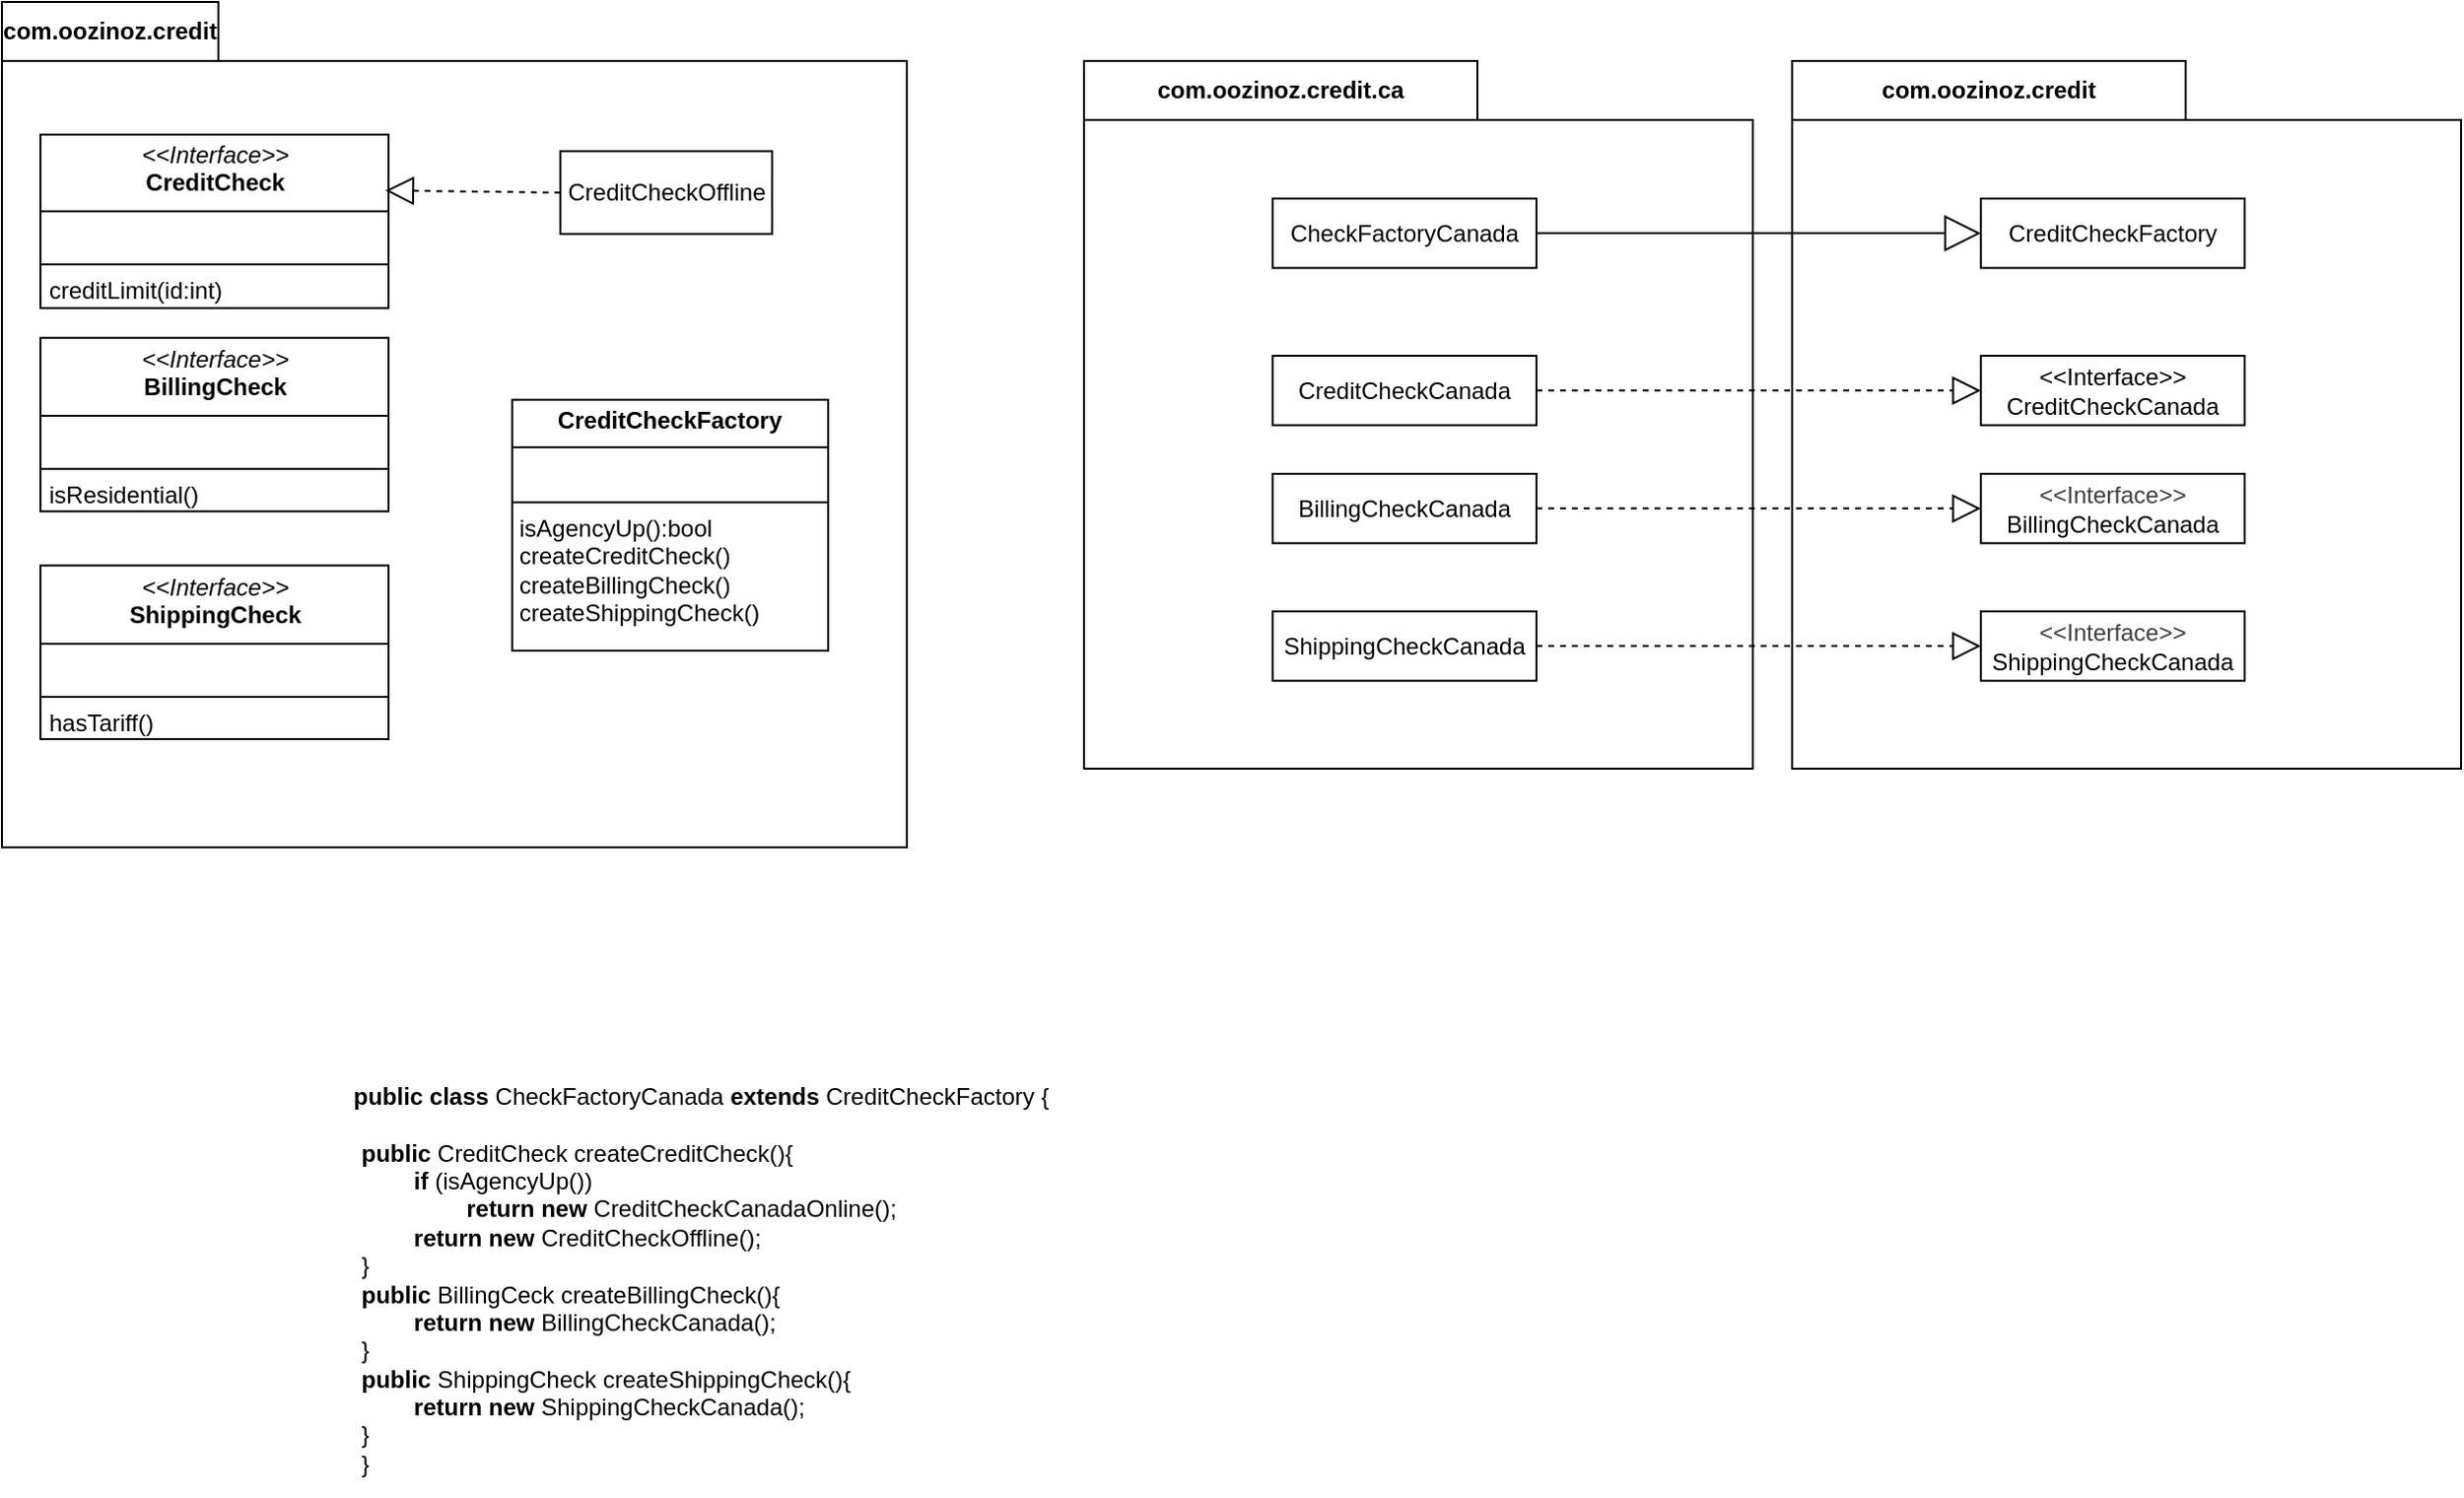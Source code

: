<mxfile>
    <diagram id="uI47wGhkAoDHP3XI-Pj6" name="Page-1">
        <mxGraphModel dx="1105" dy="607" grid="1" gridSize="10" guides="1" tooltips="1" connect="1" arrows="1" fold="1" page="1" pageScale="1" pageWidth="850" pageHeight="1100" math="0" shadow="0">
            <root>
                <mxCell id="0"/>
                <mxCell id="1" parent="0"/>
                <mxCell id="3" value="com.oozinoz.credit" style="shape=folder;fontStyle=1;tabWidth=110;tabHeight=30;tabPosition=left;html=1;boundedLbl=1;labelInHeader=1;container=1;collapsible=0;whiteSpace=wrap;" vertex="1" parent="1">
                    <mxGeometry x="80" y="60" width="460" height="430" as="geometry"/>
                </mxCell>
                <mxCell id="4" value="" style="html=1;strokeColor=none;resizeWidth=1;resizeHeight=1;fillColor=none;part=1;connectable=0;allowArrows=0;deletable=0;whiteSpace=wrap;" vertex="1" parent="3">
                    <mxGeometry width="460" height="26.327" relative="1" as="geometry">
                        <mxPoint y="30" as="offset"/>
                    </mxGeometry>
                </mxCell>
                <mxCell id="5" value="&lt;p style=&quot;margin:0px;margin-top:4px;text-align:center;&quot;&gt;&lt;i&gt;&amp;lt;&amp;lt;Interface&amp;gt;&amp;gt;&lt;/i&gt;&lt;br&gt;&lt;b&gt;CreditCheck&lt;/b&gt;&lt;/p&gt;&lt;hr size=&quot;1&quot; style=&quot;border-style:solid;&quot;&gt;&lt;p style=&quot;margin:0px;margin-left:4px;&quot;&gt;&lt;br&gt;&lt;/p&gt;&lt;hr size=&quot;1&quot; style=&quot;border-style:solid;&quot;&gt;&lt;p style=&quot;margin:0px;margin-left:4px;&quot;&gt;creditLimit(id:int)&lt;/p&gt;" style="verticalAlign=top;align=left;overflow=fill;html=1;whiteSpace=wrap;" vertex="1" parent="3">
                    <mxGeometry x="19.574" y="67.452" width="176.924" height="88.29" as="geometry"/>
                </mxCell>
                <mxCell id="6" value="&lt;p style=&quot;margin:0px;margin-top:4px;text-align:center;&quot;&gt;&lt;i&gt;&amp;lt;&amp;lt;Interface&amp;gt;&amp;gt;&lt;/i&gt;&lt;br&gt;&lt;span style=&quot;font-size: 12px;&quot;&gt;&lt;b&gt;BillingCheck&lt;/b&gt;&lt;/span&gt;&lt;/p&gt;&lt;hr size=&quot;1&quot; style=&quot;border-style:solid;&quot;&gt;&lt;p style=&quot;margin:0px;margin-left:4px;&quot;&gt;&lt;br&gt;&lt;/p&gt;&lt;hr size=&quot;1&quot; style=&quot;border-style:solid;&quot;&gt;&lt;p style=&quot;margin:0px;margin-left:4px;&quot;&gt;isResidential()&lt;/p&gt;" style="verticalAlign=top;align=left;overflow=fill;html=1;whiteSpace=wrap;" vertex="1" parent="3">
                    <mxGeometry x="19.574" y="170.852" width="176.924" height="88.29" as="geometry"/>
                </mxCell>
                <mxCell id="11" value="&lt;p style=&quot;margin:0px;margin-top:4px;text-align:center;&quot;&gt;&lt;i&gt;&amp;lt;&amp;lt;Interface&amp;gt;&amp;gt;&lt;/i&gt;&lt;br&gt;&lt;span style=&quot;font-size: 12px;&quot;&gt;&lt;b&gt;ShippingCheck&lt;/b&gt;&lt;/span&gt;&lt;/p&gt;&lt;hr size=&quot;1&quot; style=&quot;border-style:solid;&quot;&gt;&lt;p style=&quot;margin:0px;margin-left:4px;&quot;&gt;&lt;br&gt;&lt;/p&gt;&lt;hr size=&quot;1&quot; style=&quot;border-style:solid;&quot;&gt;&lt;p style=&quot;margin:0px;margin-left:4px;&quot;&gt;hasTariff()&lt;/p&gt;" style="verticalAlign=top;align=left;overflow=fill;html=1;whiteSpace=wrap;" vertex="1" parent="3">
                    <mxGeometry x="19.574" y="286.664" width="176.924" height="88.29" as="geometry"/>
                </mxCell>
                <mxCell id="12" value="&lt;p style=&quot;margin:0px;margin-top:4px;text-align:center;&quot;&gt;&lt;span style=&quot;font-size: 12px;&quot;&gt;&lt;b&gt;CreditCheckFactory&lt;/b&gt;&lt;/span&gt;&lt;/p&gt;&lt;hr size=&quot;1&quot; style=&quot;border-style:solid;&quot;&gt;&lt;p style=&quot;margin:0px;margin-left:4px;&quot;&gt;&lt;br&gt;&lt;/p&gt;&lt;hr size=&quot;1&quot; style=&quot;border-style:solid;&quot;&gt;&lt;p style=&quot;margin:0px;margin-left:4px;&quot;&gt;isAgencyUp():bool&lt;/p&gt;&lt;p style=&quot;margin:0px;margin-left:4px;&quot;&gt;&lt;span style=&quot;font-size: 12px;&quot;&gt;createCreditCheck()&lt;/span&gt;&lt;/p&gt;&lt;p style=&quot;margin:0px;margin-left:4px;&quot;&gt;&lt;span style=&quot;font-size: 12px;&quot;&gt;createBillingCheck()&lt;/span&gt;&lt;/p&gt;&lt;p style=&quot;margin:0px;margin-left:4px;&quot;&gt;&lt;span style=&quot;font-size: 12px;&quot;&gt;createShippingCheck()&lt;/span&gt;&lt;/p&gt;" style="verticalAlign=top;align=left;overflow=fill;html=1;whiteSpace=wrap;" vertex="1" parent="3">
                    <mxGeometry x="259.36" y="202.35" width="160.64" height="127.65" as="geometry"/>
                </mxCell>
                <mxCell id="13" value="CreditCheckOffline" style="html=1;whiteSpace=wrap;" vertex="1" parent="3">
                    <mxGeometry x="283.83" y="75.882" width="107.66" height="42.157" as="geometry"/>
                </mxCell>
                <mxCell id="14" value="" style="endArrow=block;dashed=1;endFill=0;endSize=12;html=1;entryX=0.991;entryY=0.322;entryDx=0;entryDy=0;entryPerimeter=0;exitX=0;exitY=0.5;exitDx=0;exitDy=0;" edge="1" parent="3" source="13" target="5">
                    <mxGeometry width="160" relative="1" as="geometry">
                        <mxPoint x="137.021" y="185.49" as="sourcePoint"/>
                        <mxPoint x="293.617" y="185.49" as="targetPoint"/>
                    </mxGeometry>
                </mxCell>
                <mxCell id="15" value="com.oozinoz.credit.ca" style="shape=folder;fontStyle=1;tabWidth=200;tabHeight=30;tabPosition=left;html=1;boundedLbl=1;labelInHeader=1;container=1;collapsible=0;whiteSpace=wrap;" vertex="1" parent="1">
                    <mxGeometry x="630" y="90" width="340" height="360" as="geometry"/>
                </mxCell>
                <mxCell id="16" value="" style="html=1;strokeColor=none;resizeWidth=1;resizeHeight=1;fillColor=none;part=1;connectable=0;allowArrows=0;deletable=0;whiteSpace=wrap;" vertex="1" parent="15">
                    <mxGeometry width="340.0" height="100" relative="1" as="geometry">
                        <mxPoint y="30" as="offset"/>
                    </mxGeometry>
                </mxCell>
                <mxCell id="21" value="CheckFactoryCanada" style="html=1;whiteSpace=wrap;" vertex="1" parent="15">
                    <mxGeometry x="95.9" y="70" width="134.1" height="35.29" as="geometry"/>
                </mxCell>
                <mxCell id="29" value="CreditCheckCanada" style="html=1;whiteSpace=wrap;" vertex="1" parent="15">
                    <mxGeometry x="95.9" y="150" width="134.1" height="35.29" as="geometry"/>
                </mxCell>
                <mxCell id="30" value="&lt;span style=&quot;color: rgb(0, 0, 0);&quot;&gt;BillingCheckCanada&lt;/span&gt;" style="html=1;whiteSpace=wrap;" vertex="1" parent="15">
                    <mxGeometry x="95.9" y="210" width="134.1" height="35.29" as="geometry"/>
                </mxCell>
                <mxCell id="31" value="&lt;span style=&quot;color: rgb(0, 0, 0);&quot;&gt;ShippingCheckCanada&lt;/span&gt;" style="html=1;whiteSpace=wrap;" vertex="1" parent="15">
                    <mxGeometry x="95.9" y="280" width="134.1" height="35.29" as="geometry"/>
                </mxCell>
                <mxCell id="33" value="&lt;div&gt;&lt;font color=&quot;#000000&quot;&gt;&lt;b&gt;public class&lt;/b&gt; CheckFactoryCanada &lt;b&gt;extends &lt;/b&gt;CreditCheckFactory {&lt;/font&gt;&lt;/div&gt;&lt;div&gt;&lt;p style=&quot;text-align: left; text-wrap-mode: wrap; margin: 0px 0px 0px 4px;&quot;&gt;&lt;br&gt;&lt;/p&gt;&lt;p style=&quot;text-align: left; text-wrap-mode: wrap; margin: 0px 0px 0px 4px;&quot;&gt;&lt;b&gt;public &lt;/b&gt;CreditCheck createCreditCheck(){&lt;/p&gt;&lt;p style=&quot;text-align: left; margin: 0px 0px 0px 4px;&quot;&gt;&lt;span style=&quot;white-space: pre;&quot;&gt;&#x9;&lt;/span&gt;&lt;span style=&quot;text-wrap-mode: wrap;&quot;&gt;&lt;span style=&quot;background-color: transparent;&quot;&gt;&lt;b&gt;if &lt;/b&gt;(isAgencyUp())&lt;/span&gt;&lt;br&gt;&lt;/span&gt;&lt;/p&gt;&lt;p style=&quot;text-align: left; margin: 0px 0px 0px 4px;&quot;&gt;&lt;span style=&quot;text-wrap-mode: wrap;&quot;&gt;&lt;span style=&quot;white-space: pre;&quot;&gt;&#x9;&lt;/span&gt;&lt;span style=&quot;white-space: pre;&quot;&gt;&#x9;&lt;/span&gt;&lt;b&gt;return new&lt;/b&gt; CreditCheckCanadaOnline();&lt;/span&gt;&lt;/p&gt;&lt;p style=&quot;text-align: left; margin: 0px 0px 0px 4px;&quot;&gt;&lt;span style=&quot;text-wrap-mode: wrap;&quot;&gt;&lt;span style=&quot;white-space: pre;&quot;&gt;&#x9;&lt;/span&gt;&lt;b&gt;return new&lt;/b&gt; CreditCheckOffline();&lt;/span&gt;&lt;/p&gt;&lt;p style=&quot;text-align: left; text-wrap-mode: wrap; margin: 0px 0px 0px 4px;&quot;&gt;}&lt;/p&gt;&lt;p style=&quot;text-align: left; text-wrap-mode: wrap; margin: 0px 0px 0px 4px;&quot;&gt;&lt;b&gt;public &lt;/b&gt;BillingCeck createBillingCheck(){&lt;/p&gt;&lt;p style=&quot;text-align: left; text-wrap-mode: wrap; margin: 0px 0px 0px 4px;&quot;&gt;&lt;span style=&quot;white-space: pre;&quot;&gt;&#x9;&lt;/span&gt;&lt;b&gt;return new &lt;/b&gt;BillingCheckCanada();&lt;br&gt;&lt;/p&gt;&lt;p style=&quot;text-align: left; text-wrap-mode: wrap; margin: 0px 0px 0px 4px;&quot;&gt;}&lt;/p&gt;&lt;p style=&quot;text-align: left; text-wrap-mode: wrap; margin: 0px 0px 0px 4px;&quot;&gt;&lt;b&gt;public &lt;/b&gt;ShippingCheck createShippingCheck(){&lt;/p&gt;&lt;p style=&quot;text-align: left; text-wrap-mode: wrap; margin: 0px 0px 0px 4px;&quot;&gt;&lt;span style=&quot;white-space: pre;&quot;&gt;&#x9;&lt;/span&gt;&lt;b&gt;return new &lt;/b&gt;ShippingCheckCanada();&lt;br&gt;&lt;/p&gt;&lt;p style=&quot;text-align: left; text-wrap-mode: wrap; margin: 0px 0px 0px 4px;&quot;&gt;}&lt;/p&gt;&lt;p style=&quot;text-align: left; text-wrap-mode: wrap; margin: 0px 0px 0px 4px;&quot;&gt;&lt;span style=&quot;background-color: transparent; text-align: center; text-wrap-mode: nowrap;&quot;&gt;}&lt;/span&gt;&lt;/p&gt;&lt;/div&gt;" style="text;html=1;align=center;verticalAlign=middle;resizable=0;points=[];autosize=1;strokeColor=none;fillColor=none;" vertex="1" parent="1">
                    <mxGeometry x="245" y="600" width="380" height="220" as="geometry"/>
                </mxCell>
                <mxCell id="34" value="com.oozinoz.credit" style="shape=folder;fontStyle=1;tabWidth=200;tabHeight=30;tabPosition=left;html=1;boundedLbl=1;labelInHeader=1;container=1;collapsible=0;whiteSpace=wrap;" vertex="1" parent="1">
                    <mxGeometry x="990" y="90" width="340" height="360" as="geometry"/>
                </mxCell>
                <mxCell id="35" value="" style="html=1;strokeColor=none;resizeWidth=1;resizeHeight=1;fillColor=none;part=1;connectable=0;allowArrows=0;deletable=0;whiteSpace=wrap;" vertex="1" parent="34">
                    <mxGeometry width="340.0" height="100" relative="1" as="geometry">
                        <mxPoint y="30" as="offset"/>
                    </mxGeometry>
                </mxCell>
                <mxCell id="36" value="&lt;div&gt;&lt;span style=&quot;background-color: transparent;&quot;&gt;CreditCheckFactory&lt;/span&gt;&lt;/div&gt;" style="html=1;whiteSpace=wrap;" vertex="1" parent="34">
                    <mxGeometry x="95.9" y="70" width="134.1" height="35.29" as="geometry"/>
                </mxCell>
                <mxCell id="37" value="&lt;div&gt;&amp;lt;&amp;lt;Interface&amp;gt;&amp;gt;&lt;/div&gt;CreditCheckCanada" style="html=1;whiteSpace=wrap;" vertex="1" parent="34">
                    <mxGeometry x="95.9" y="150" width="134.1" height="35.29" as="geometry"/>
                </mxCell>
                <mxCell id="38" value="&lt;div&gt;&lt;span style=&quot;color: rgb(0, 0, 0);&quot;&gt;&lt;span style=&quot;color: rgb(63, 63, 63);&quot;&gt;&amp;lt;&amp;lt;Interface&amp;gt;&amp;gt;&lt;/span&gt;&lt;/span&gt;&lt;/div&gt;&lt;span style=&quot;color: rgb(0, 0, 0);&quot;&gt;BillingCheckCanada&lt;/span&gt;" style="html=1;whiteSpace=wrap;" vertex="1" parent="34">
                    <mxGeometry x="95.9" y="210" width="134.1" height="35.29" as="geometry"/>
                </mxCell>
                <mxCell id="39" value="&lt;div&gt;&lt;span style=&quot;color: rgb(0, 0, 0);&quot;&gt;&lt;span style=&quot;color: rgb(63, 63, 63);&quot;&gt;&amp;lt;&amp;lt;Interface&amp;gt;&amp;gt;&lt;/span&gt;&lt;/span&gt;&lt;/div&gt;&lt;span style=&quot;color: rgb(0, 0, 0);&quot;&gt;ShippingCheckCanada&lt;/span&gt;" style="html=1;whiteSpace=wrap;" vertex="1" parent="34">
                    <mxGeometry x="95.9" y="280" width="134.1" height="35.29" as="geometry"/>
                </mxCell>
                <mxCell id="40" value="" style="endArrow=block;dashed=1;endFill=0;endSize=12;html=1;entryX=0;entryY=0.5;entryDx=0;entryDy=0;exitX=1;exitY=0.5;exitDx=0;exitDy=0;" edge="1" parent="1" source="29" target="37">
                    <mxGeometry width="160" relative="1" as="geometry">
                        <mxPoint x="790" y="240" as="sourcePoint"/>
                        <mxPoint x="950" y="240" as="targetPoint"/>
                    </mxGeometry>
                </mxCell>
                <mxCell id="41" value="" style="endArrow=block;dashed=1;endFill=0;endSize=12;html=1;entryX=0;entryY=0.5;entryDx=0;entryDy=0;exitX=1;exitY=0.5;exitDx=0;exitDy=0;" edge="1" parent="1" source="30" target="38">
                    <mxGeometry width="160" relative="1" as="geometry">
                        <mxPoint x="870" y="317.5" as="sourcePoint"/>
                        <mxPoint x="1096" y="317.5" as="targetPoint"/>
                    </mxGeometry>
                </mxCell>
                <mxCell id="42" value="" style="endArrow=block;dashed=1;endFill=0;endSize=12;html=1;entryX=0;entryY=0.5;entryDx=0;entryDy=0;exitX=1;exitY=0.5;exitDx=0;exitDy=0;" edge="1" parent="1" source="31" target="39">
                    <mxGeometry width="160" relative="1" as="geometry">
                        <mxPoint x="870" y="387.14" as="sourcePoint"/>
                        <mxPoint x="1096" y="387.14" as="targetPoint"/>
                    </mxGeometry>
                </mxCell>
                <mxCell id="43" value="" style="endArrow=block;endSize=16;endFill=0;html=1;entryX=0;entryY=0.5;entryDx=0;entryDy=0;exitX=1;exitY=0.5;exitDx=0;exitDy=0;" edge="1" parent="1" source="21" target="36">
                    <mxGeometry width="160" relative="1" as="geometry">
                        <mxPoint x="790" y="240" as="sourcePoint"/>
                        <mxPoint x="950" y="240" as="targetPoint"/>
                    </mxGeometry>
                </mxCell>
            </root>
        </mxGraphModel>
    </diagram>
</mxfile>